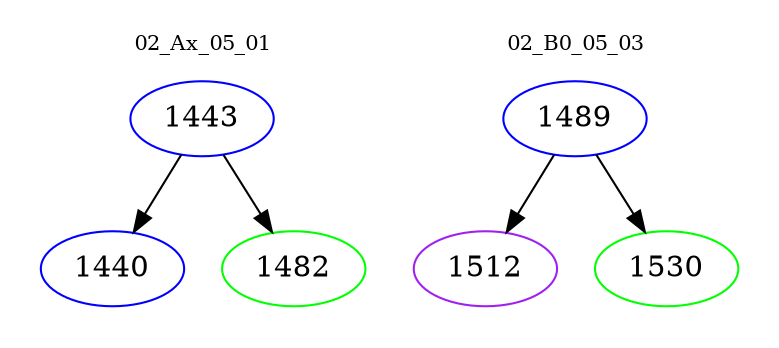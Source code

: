 digraph{
subgraph cluster_0 {
color = white
label = "02_Ax_05_01";
fontsize=10;
T0_1443 [label="1443", color="blue"]
T0_1443 -> T0_1440 [color="black"]
T0_1440 [label="1440", color="blue"]
T0_1443 -> T0_1482 [color="black"]
T0_1482 [label="1482", color="green"]
}
subgraph cluster_1 {
color = white
label = "02_B0_05_03";
fontsize=10;
T1_1489 [label="1489", color="blue"]
T1_1489 -> T1_1512 [color="black"]
T1_1512 [label="1512", color="purple"]
T1_1489 -> T1_1530 [color="black"]
T1_1530 [label="1530", color="green"]
}
}

